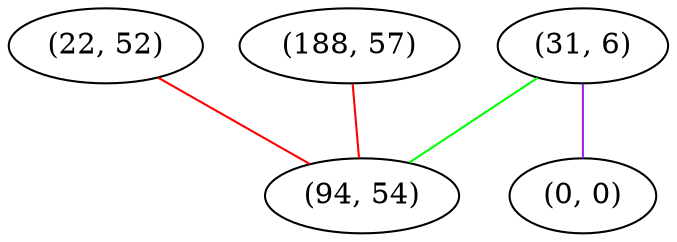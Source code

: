 graph "" {
"(22, 52)";
"(31, 6)";
"(0, 0)";
"(188, 57)";
"(94, 54)";
"(22, 52)" -- "(94, 54)"  [color=red, key=0, weight=1];
"(31, 6)" -- "(0, 0)"  [color=purple, key=0, weight=4];
"(31, 6)" -- "(94, 54)"  [color=green, key=0, weight=2];
"(188, 57)" -- "(94, 54)"  [color=red, key=0, weight=1];
}

